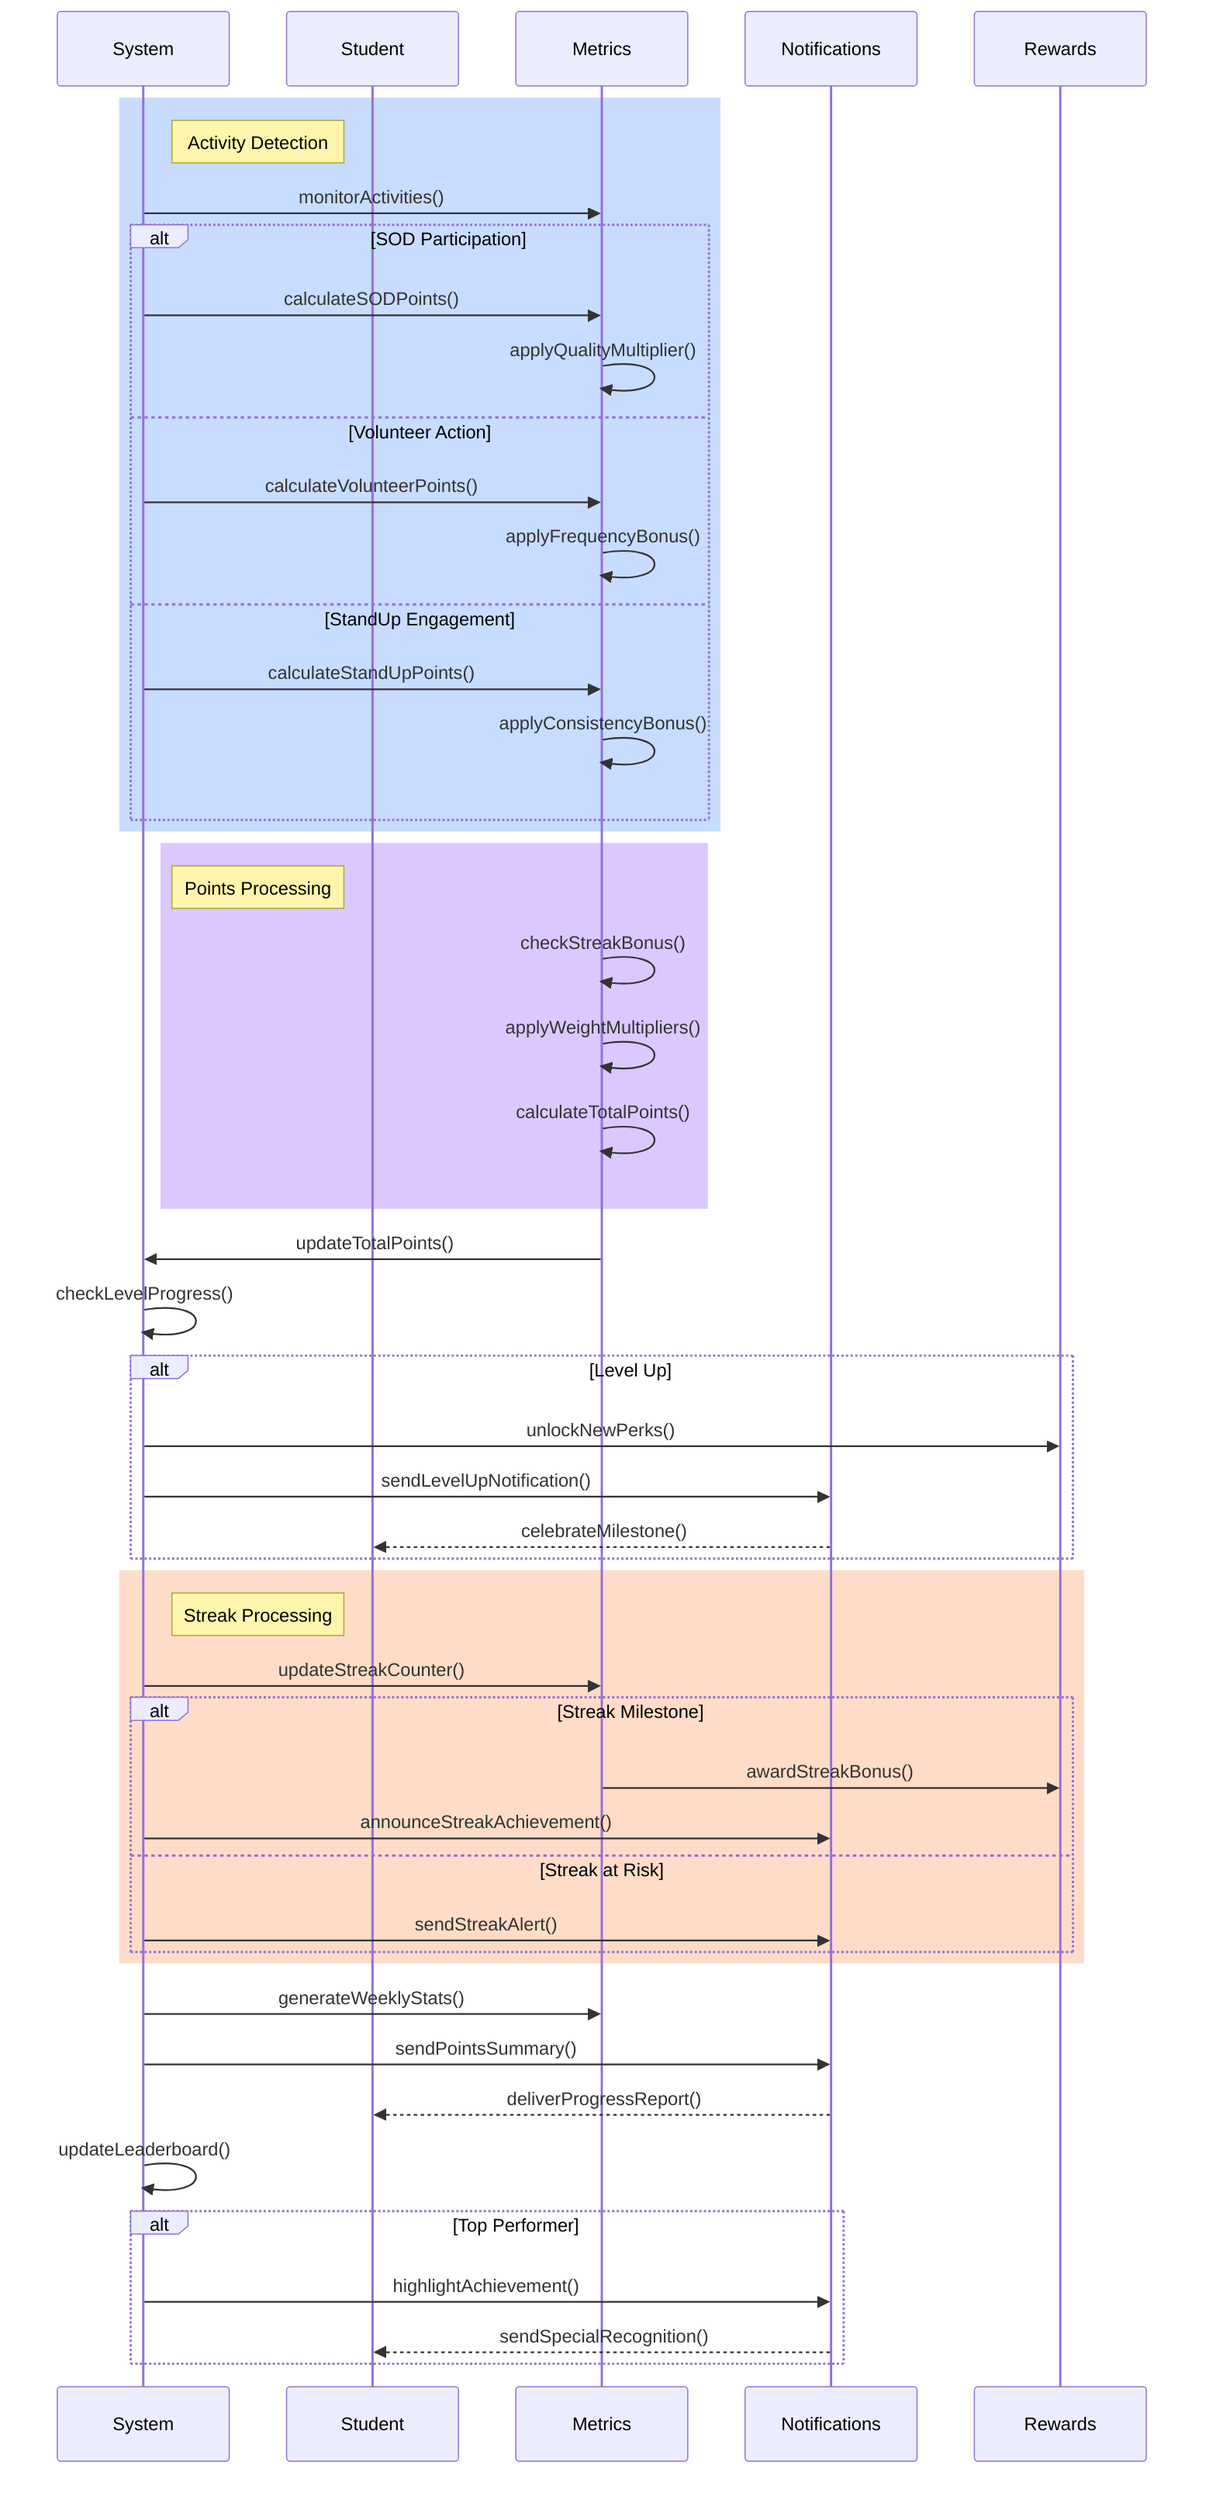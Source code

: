 sequenceDiagram
    participant S as System
    participant St as Student
    participant M as Metrics
    participant N as Notifications
    participant R as Rewards

    %% Phase 1: Point Triggers
    rect rgb(200, 220, 255)
        Note right of S: Activity Detection
        S->>M: monitorActivities()
        
        alt SOD Participation
            S->>M: calculateSODPoints()
            M->>M: applyQualityMultiplier()
        else Volunteer Action
            S->>M: calculateVolunteerPoints()
            M->>M: applyFrequencyBonus()
        else StandUp Engagement
            S->>M: calculateStandUpPoints()
            M->>M: applyConsistencyBonus()
        end
    end

    %% Phase 2: Point Calculation
    rect rgb(220, 200, 255)
        Note right of S: Points Processing
        M->>M: checkStreakBonus()
        M->>M: applyWeightMultipliers()
        M->>M: calculateTotalPoints()
    end

    %% Phase 3: Level Management
    M->>S: updateTotalPoints()
    S->>S: checkLevelProgress()
    
    alt Level Up
        S->>R: unlockNewPerks()
        S->>N: sendLevelUpNotification()
        N-->>St: celebrateMilestone()
    end

    %% Phase 4: Streak Management
    rect rgb(255, 220, 200)
        Note right of S: Streak Processing
        S->>M: updateStreakCounter()
        
        alt Streak Milestone
            M->>R: awardStreakBonus()
            S->>N: announceStreakAchievement()
        else Streak at Risk
            S->>N: sendStreakAlert()
        end
    end

    %% Phase 5: Weekly Summary
    S->>M: generateWeeklyStats()
    S->>N: sendPointsSummary()
    N-->>St: deliverProgressReport()

    %% Phase 6: Leaderboard Update
    S->>S: updateLeaderboard()
    
    alt Top Performer
        S->>N: highlightAchievement()
        N-->>St: sendSpecialRecognition()
    end